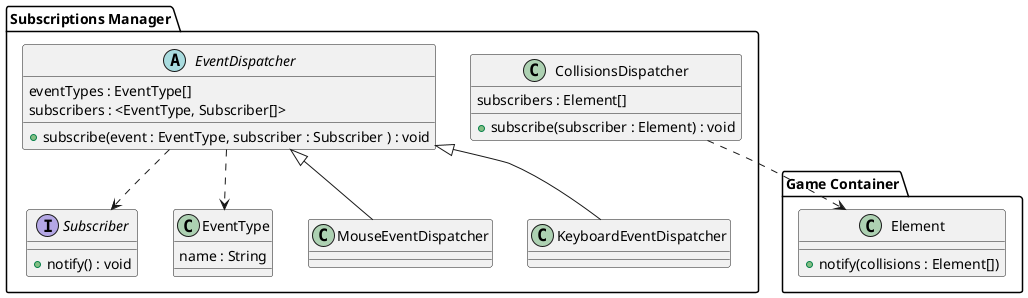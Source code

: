 @startuml
package "Subscriptions Manager" {
    interface Subscriber {
        +notify() : void
    }

    class EventType {
        name : String
    }

    abstract class EventDispatcher {
        eventTypes : EventType[]
        subscribers : <EventType, Subscriber[]>
        +subscribe(event : EventType, subscriber : Subscriber ) : void
    }
    EventDispatcher ..> EventType 
    EventDispatcher ..> Subscriber
    EventDispatcher <|-- MouseEventDispatcher
    EventDispatcher <|-- KeyboardEventDispatcher

    class CollisionsDispatcher {
        subscribers : Element[]
        +subscribe(subscriber : Element) : void
    }
}

package "Game Container" {
    class Element {
        +notify(collisions : Element[])
    }
}

CollisionsDispatcher ..> Element
@enduml
